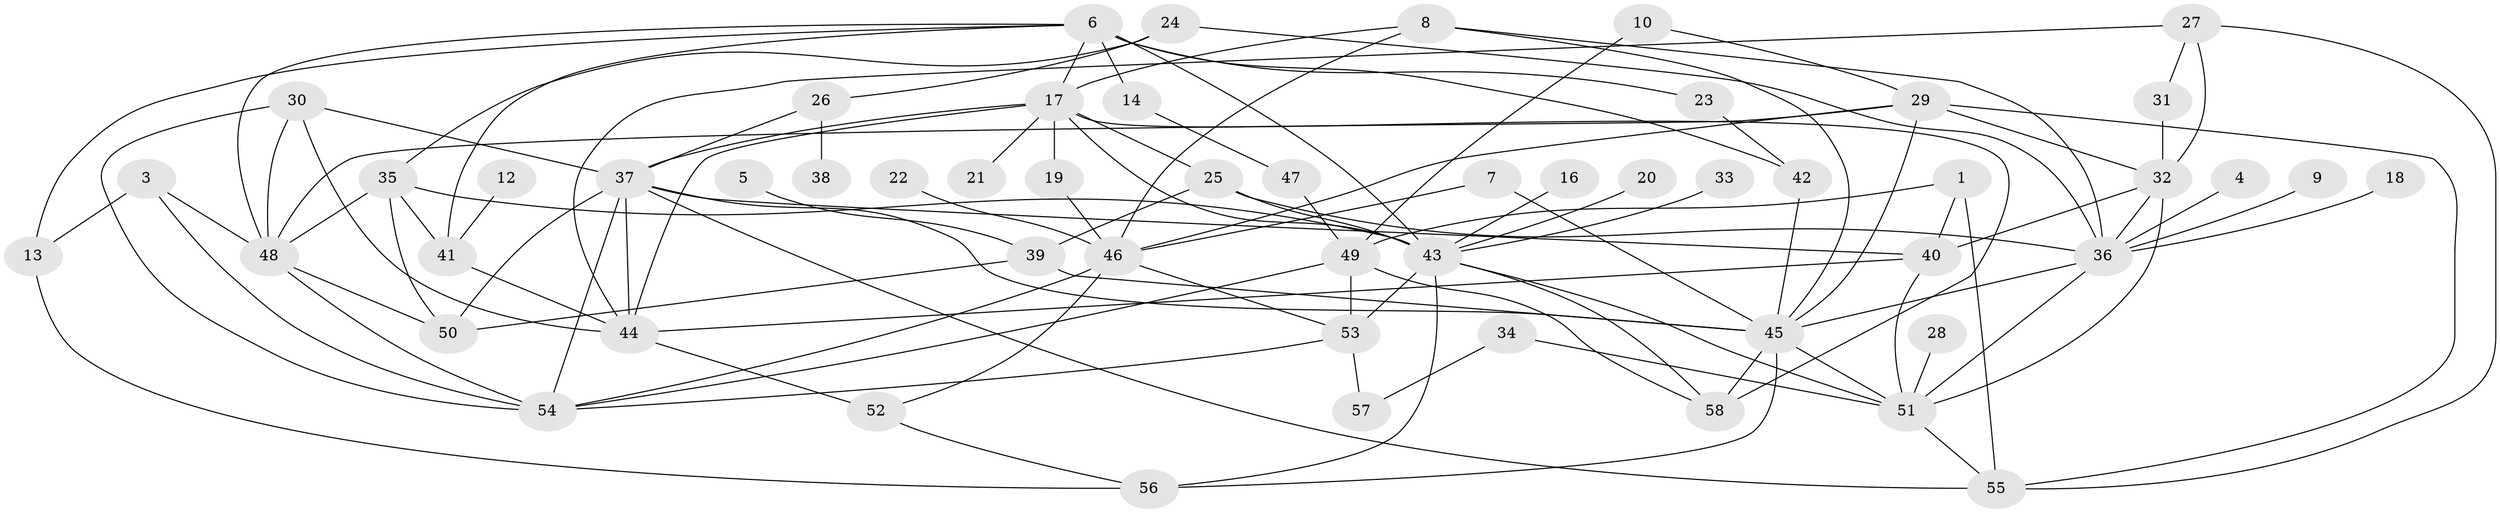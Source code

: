// original degree distribution, {2: 0.23478260869565218, 5: 0.11304347826086956, 3: 0.22608695652173913, 4: 0.19130434782608696, 0: 0.02608695652173913, 1: 0.1565217391304348, 7: 0.008695652173913044, 6: 0.043478260869565216}
// Generated by graph-tools (version 1.1) at 2025/25/03/09/25 03:25:14]
// undirected, 55 vertices, 109 edges
graph export_dot {
graph [start="1"]
  node [color=gray90,style=filled];
  1;
  3;
  4;
  5;
  6;
  7;
  8;
  9;
  10;
  12;
  13;
  14;
  16;
  17;
  18;
  19;
  20;
  21;
  22;
  23;
  24;
  25;
  26;
  27;
  28;
  29;
  30;
  31;
  32;
  33;
  34;
  35;
  36;
  37;
  38;
  39;
  40;
  41;
  42;
  43;
  44;
  45;
  46;
  47;
  48;
  49;
  50;
  51;
  52;
  53;
  54;
  55;
  56;
  57;
  58;
  1 -- 40 [weight=1.0];
  1 -- 49 [weight=1.0];
  1 -- 55 [weight=1.0];
  3 -- 13 [weight=1.0];
  3 -- 48 [weight=1.0];
  3 -- 54 [weight=1.0];
  4 -- 36 [weight=1.0];
  5 -- 39 [weight=1.0];
  6 -- 13 [weight=1.0];
  6 -- 14 [weight=1.0];
  6 -- 17 [weight=1.0];
  6 -- 23 [weight=1.0];
  6 -- 41 [weight=1.0];
  6 -- 42 [weight=1.0];
  6 -- 43 [weight=2.0];
  6 -- 48 [weight=1.0];
  7 -- 45 [weight=1.0];
  7 -- 46 [weight=1.0];
  8 -- 17 [weight=1.0];
  8 -- 36 [weight=1.0];
  8 -- 45 [weight=1.0];
  8 -- 46 [weight=1.0];
  9 -- 36 [weight=1.0];
  10 -- 29 [weight=1.0];
  10 -- 49 [weight=1.0];
  12 -- 41 [weight=1.0];
  13 -- 56 [weight=1.0];
  14 -- 47 [weight=1.0];
  16 -- 43 [weight=1.0];
  17 -- 19 [weight=1.0];
  17 -- 21 [weight=1.0];
  17 -- 25 [weight=1.0];
  17 -- 37 [weight=1.0];
  17 -- 43 [weight=2.0];
  17 -- 44 [weight=1.0];
  17 -- 58 [weight=1.0];
  18 -- 36 [weight=1.0];
  19 -- 46 [weight=1.0];
  20 -- 43 [weight=2.0];
  22 -- 46 [weight=1.0];
  23 -- 42 [weight=1.0];
  24 -- 26 [weight=1.0];
  24 -- 35 [weight=1.0];
  24 -- 36 [weight=1.0];
  25 -- 36 [weight=1.0];
  25 -- 39 [weight=1.0];
  25 -- 43 [weight=1.0];
  26 -- 37 [weight=1.0];
  26 -- 38 [weight=1.0];
  27 -- 31 [weight=1.0];
  27 -- 32 [weight=1.0];
  27 -- 44 [weight=1.0];
  27 -- 55 [weight=1.0];
  28 -- 51 [weight=1.0];
  29 -- 32 [weight=1.0];
  29 -- 45 [weight=1.0];
  29 -- 46 [weight=1.0];
  29 -- 48 [weight=1.0];
  29 -- 55 [weight=1.0];
  30 -- 37 [weight=1.0];
  30 -- 44 [weight=1.0];
  30 -- 48 [weight=1.0];
  30 -- 54 [weight=1.0];
  31 -- 32 [weight=1.0];
  32 -- 36 [weight=1.0];
  32 -- 40 [weight=1.0];
  32 -- 51 [weight=1.0];
  33 -- 43 [weight=1.0];
  34 -- 51 [weight=1.0];
  34 -- 57 [weight=1.0];
  35 -- 41 [weight=1.0];
  35 -- 43 [weight=1.0];
  35 -- 48 [weight=1.0];
  35 -- 50 [weight=1.0];
  36 -- 45 [weight=1.0];
  36 -- 51 [weight=1.0];
  37 -- 40 [weight=1.0];
  37 -- 44 [weight=1.0];
  37 -- 45 [weight=1.0];
  37 -- 50 [weight=1.0];
  37 -- 54 [weight=1.0];
  37 -- 55 [weight=1.0];
  39 -- 45 [weight=1.0];
  39 -- 50 [weight=1.0];
  40 -- 44 [weight=1.0];
  40 -- 51 [weight=1.0];
  41 -- 44 [weight=1.0];
  42 -- 45 [weight=1.0];
  43 -- 51 [weight=1.0];
  43 -- 53 [weight=1.0];
  43 -- 56 [weight=1.0];
  43 -- 58 [weight=1.0];
  44 -- 52 [weight=1.0];
  45 -- 51 [weight=1.0];
  45 -- 56 [weight=1.0];
  45 -- 58 [weight=2.0];
  46 -- 52 [weight=1.0];
  46 -- 53 [weight=1.0];
  46 -- 54 [weight=1.0];
  47 -- 49 [weight=1.0];
  48 -- 50 [weight=1.0];
  48 -- 54 [weight=1.0];
  49 -- 53 [weight=1.0];
  49 -- 54 [weight=1.0];
  49 -- 58 [weight=1.0];
  51 -- 55 [weight=1.0];
  52 -- 56 [weight=1.0];
  53 -- 54 [weight=1.0];
  53 -- 57 [weight=1.0];
}
